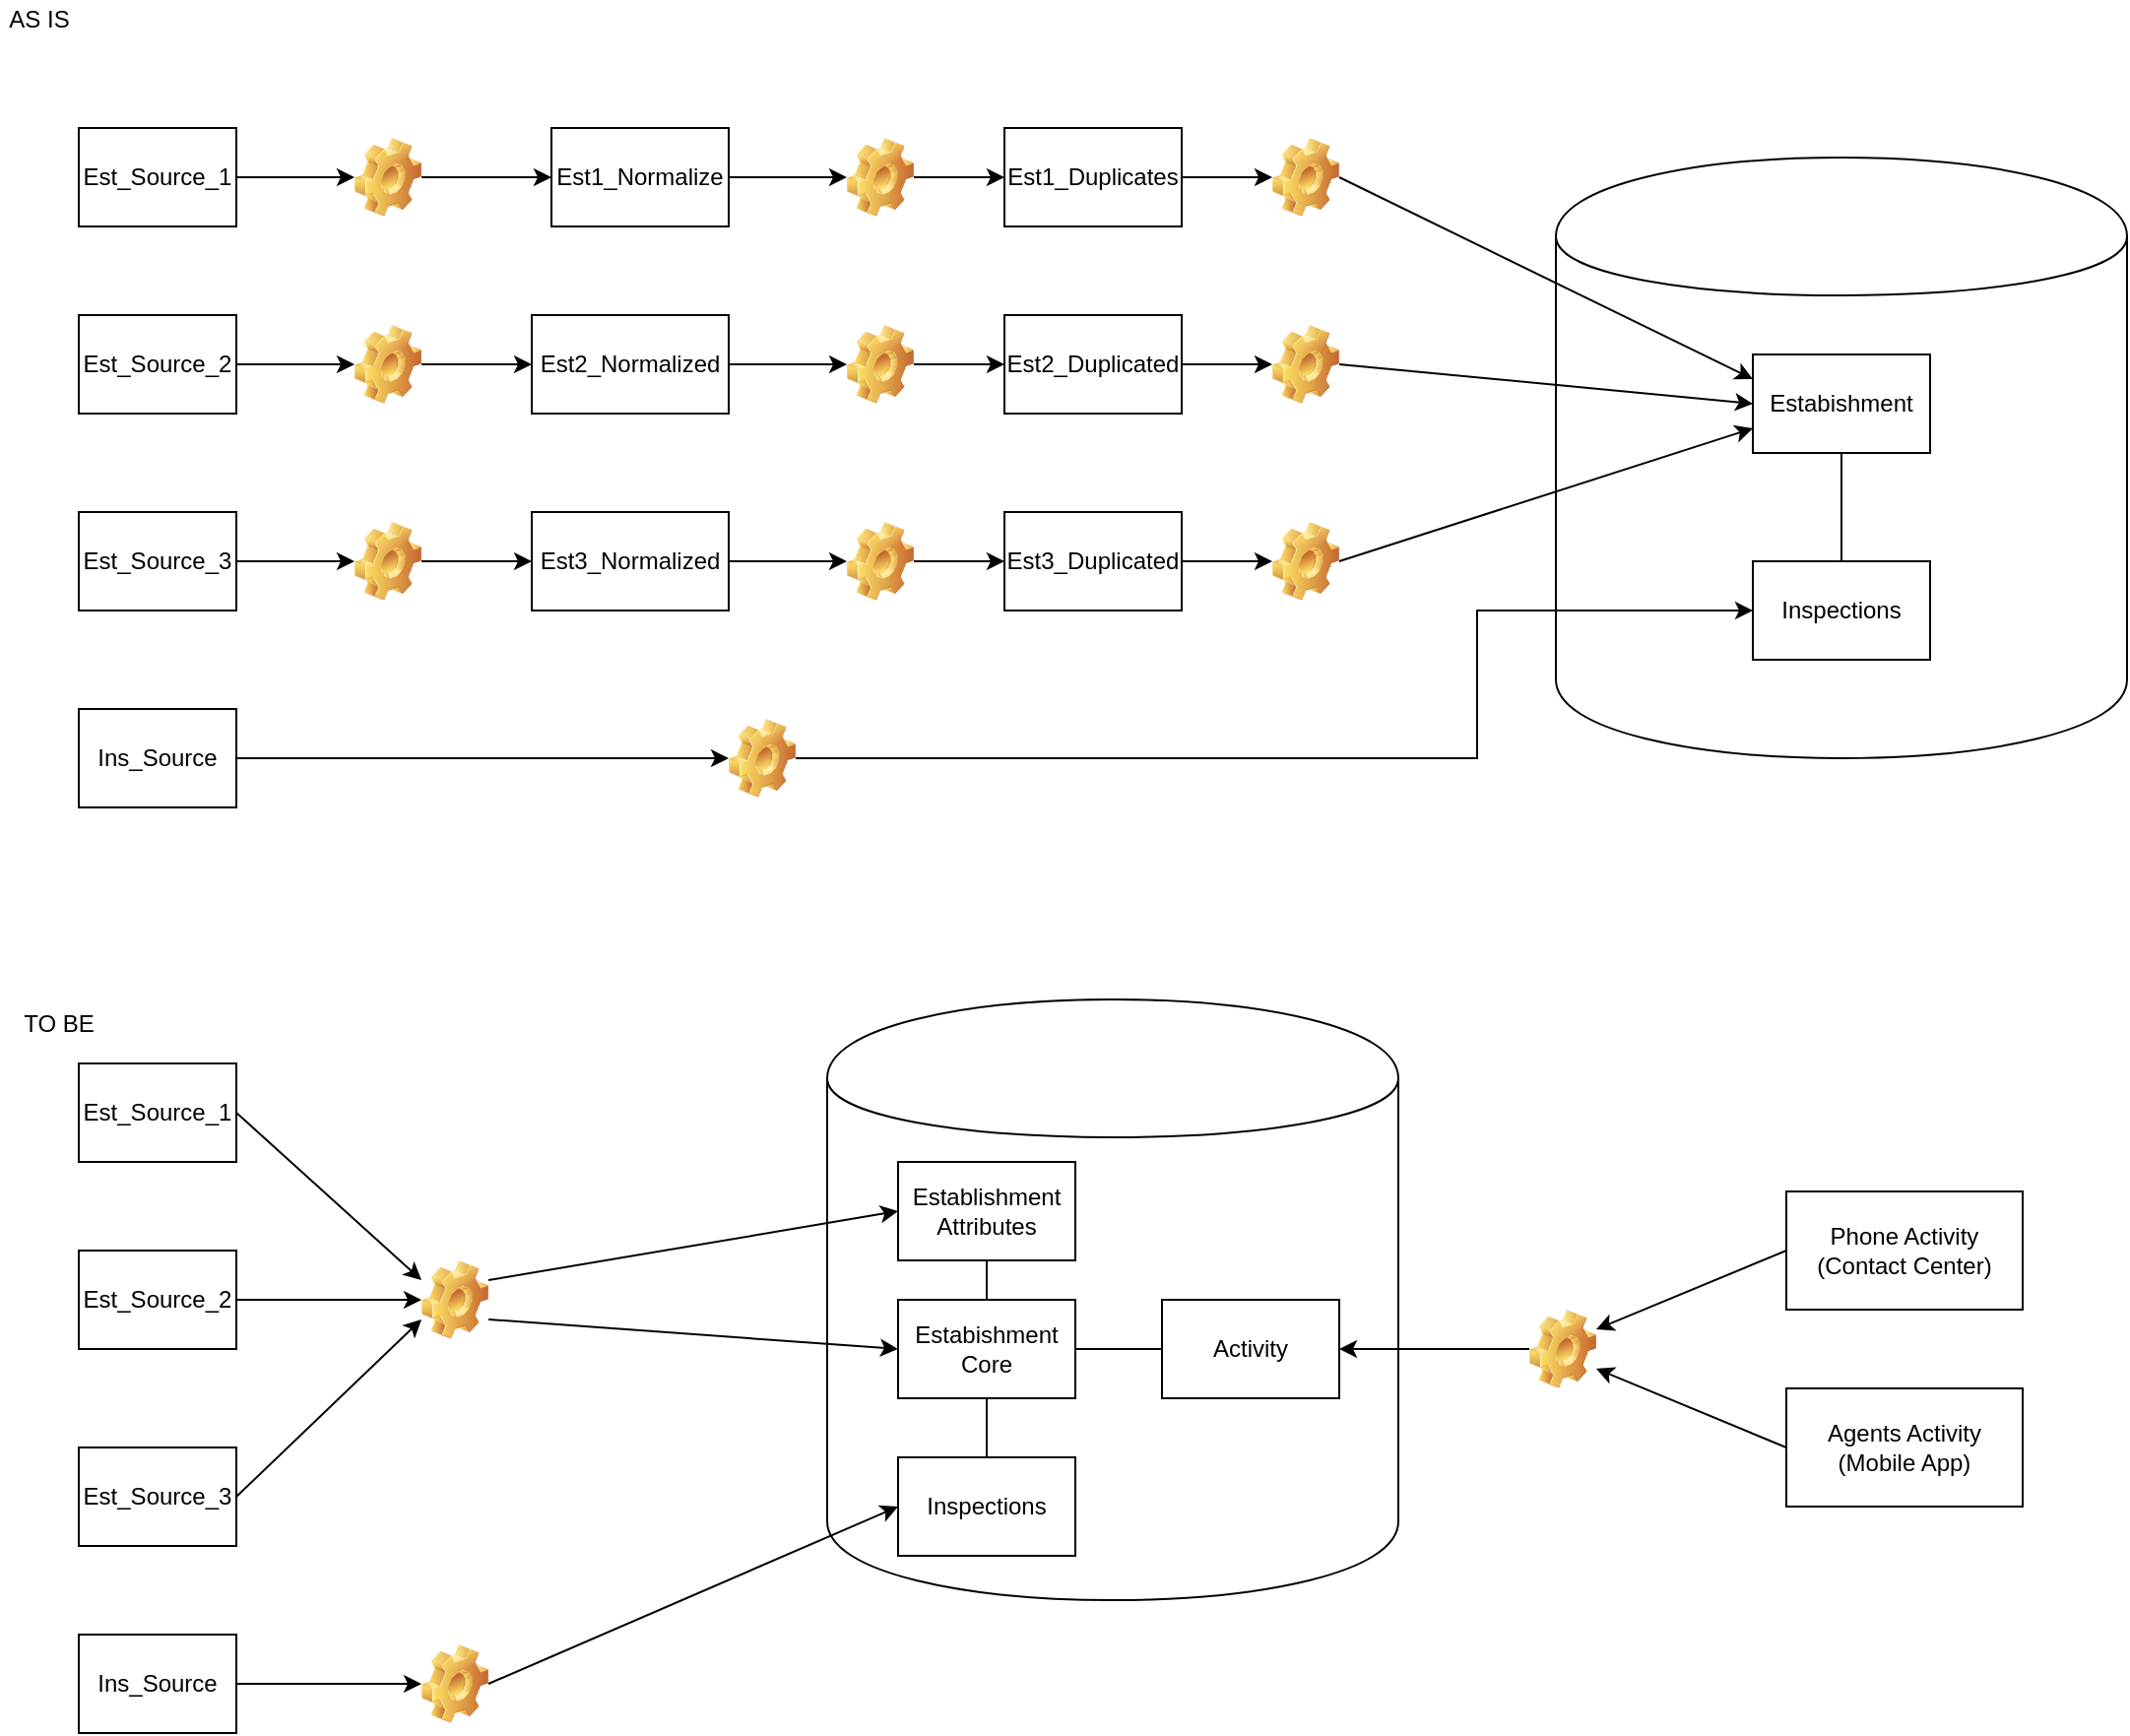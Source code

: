 <mxfile version="10.8.0" type="github"><diagram id="FcbPWO3hTPMSqMUIhL7v" name="Page-1"><mxGraphModel dx="1394" dy="764" grid="1" gridSize="10" guides="1" tooltips="1" connect="1" arrows="1" fold="1" page="1" pageScale="1" pageWidth="2336" pageHeight="1654" math="0" shadow="0"><root><mxCell id="0"/><mxCell id="1" parent="0"/><mxCell id="MAFtI5zOOuRwnrsYpEpx-36" value="" style="shape=cylinder;whiteSpace=wrap;html=1;boundedLbl=1;backgroundOutline=1;" vertex="1" parent="1"><mxGeometry x="510" y="577.5" width="290" height="305" as="geometry"/></mxCell><mxCell id="MAFtI5zOOuRwnrsYpEpx-7" value="" style="shape=cylinder;whiteSpace=wrap;html=1;boundedLbl=1;backgroundOutline=1;" vertex="1" parent="1"><mxGeometry x="880" y="150" width="290" height="305" as="geometry"/></mxCell><mxCell id="r8OZ295nb-trb5OBy19V-5" style="edgeStyle=orthogonalEdgeStyle;rounded=0;orthogonalLoop=1;jettySize=auto;html=1;exitX=1;exitY=0.5;exitDx=0;exitDy=0;entryX=0;entryY=0.5;entryDx=0;entryDy=0;" parent="1" source="r8OZ295nb-trb5OBy19V-1" target="r8OZ295nb-trb5OBy19V-4" edge="1"><mxGeometry relative="1" as="geometry"/></mxCell><mxCell id="r8OZ295nb-trb5OBy19V-1" value="Est_Source_1" style="rounded=0;whiteSpace=wrap;html=1;" parent="1" vertex="1"><mxGeometry x="130" y="135" width="80" height="50" as="geometry"/></mxCell><mxCell id="r8OZ295nb-trb5OBy19V-36" style="edgeStyle=none;rounded=0;orthogonalLoop=1;jettySize=auto;html=1;exitX=1;exitY=0.5;exitDx=0;exitDy=0;entryX=0;entryY=0.5;entryDx=0;entryDy=0;" parent="1" source="r8OZ295nb-trb5OBy19V-2" target="r8OZ295nb-trb5OBy19V-19" edge="1"><mxGeometry relative="1" as="geometry"/></mxCell><mxCell id="r8OZ295nb-trb5OBy19V-2" value="Est_Source_2" style="rounded=0;whiteSpace=wrap;html=1;" parent="1" vertex="1"><mxGeometry x="130" y="230" width="80" height="50" as="geometry"/></mxCell><mxCell id="r8OZ295nb-trb5OBy19V-37" style="edgeStyle=none;rounded=0;orthogonalLoop=1;jettySize=auto;html=1;exitX=1;exitY=0.5;exitDx=0;exitDy=0;entryX=0;entryY=0.5;entryDx=0;entryDy=0;" parent="1" source="r8OZ295nb-trb5OBy19V-3" target="r8OZ295nb-trb5OBy19V-28" edge="1"><mxGeometry relative="1" as="geometry"/></mxCell><mxCell id="r8OZ295nb-trb5OBy19V-3" value="Est_Source_3" style="rounded=0;whiteSpace=wrap;html=1;" parent="1" vertex="1"><mxGeometry x="130" y="330" width="80" height="50" as="geometry"/></mxCell><mxCell id="r8OZ295nb-trb5OBy19V-9" style="edgeStyle=orthogonalEdgeStyle;rounded=0;orthogonalLoop=1;jettySize=auto;html=1;exitX=1;exitY=0.5;exitDx=0;exitDy=0;entryX=0;entryY=0.5;entryDx=0;entryDy=0;" parent="1" source="r8OZ295nb-trb5OBy19V-4" target="r8OZ295nb-trb5OBy19V-6" edge="1"><mxGeometry relative="1" as="geometry"/></mxCell><mxCell id="r8OZ295nb-trb5OBy19V-4" value="" style="shape=image;html=1;verticalLabelPosition=bottom;labelBackgroundColor=#ffffff;verticalAlign=top;imageAspect=1;aspect=fixed;image=img/clipart/Gear_128x128.png" parent="1" vertex="1"><mxGeometry x="270" y="140" width="34" height="40" as="geometry"/></mxCell><mxCell id="r8OZ295nb-trb5OBy19V-12" style="edgeStyle=orthogonalEdgeStyle;rounded=0;orthogonalLoop=1;jettySize=auto;html=1;exitX=1;exitY=0.5;exitDx=0;exitDy=0;entryX=0;entryY=0.5;entryDx=0;entryDy=0;" parent="1" source="r8OZ295nb-trb5OBy19V-6" target="r8OZ295nb-trb5OBy19V-10" edge="1"><mxGeometry relative="1" as="geometry"/></mxCell><mxCell id="r8OZ295nb-trb5OBy19V-6" value="Est1_Normalize" style="rounded=0;whiteSpace=wrap;html=1;" parent="1" vertex="1"><mxGeometry x="370" y="135" width="90" height="50" as="geometry"/></mxCell><mxCell id="r8OZ295nb-trb5OBy19V-15" style="edgeStyle=orthogonalEdgeStyle;rounded=0;orthogonalLoop=1;jettySize=auto;html=1;exitX=1;exitY=0.5;exitDx=0;exitDy=0;" parent="1" source="r8OZ295nb-trb5OBy19V-7" target="r8OZ295nb-trb5OBy19V-14" edge="1"><mxGeometry relative="1" as="geometry"/></mxCell><mxCell id="r8OZ295nb-trb5OBy19V-7" value="Est1_Duplicates" style="rounded=0;whiteSpace=wrap;html=1;" parent="1" vertex="1"><mxGeometry x="600" y="135" width="90" height="50" as="geometry"/></mxCell><mxCell id="MAFtI5zOOuRwnrsYpEpx-6" style="edgeStyle=orthogonalEdgeStyle;rounded=0;orthogonalLoop=1;jettySize=auto;html=1;exitX=0.5;exitY=1;exitDx=0;exitDy=0;entryX=0.5;entryY=0;entryDx=0;entryDy=0;endArrow=none;endFill=0;" edge="1" parent="1" source="r8OZ295nb-trb5OBy19V-8" target="MAFtI5zOOuRwnrsYpEpx-3"><mxGeometry relative="1" as="geometry"/></mxCell><mxCell id="r8OZ295nb-trb5OBy19V-8" value="Estabishment" style="rounded=0;whiteSpace=wrap;html=1;" parent="1" vertex="1"><mxGeometry x="980" y="250" width="90" height="50" as="geometry"/></mxCell><mxCell id="r8OZ295nb-trb5OBy19V-13" style="edgeStyle=orthogonalEdgeStyle;rounded=0;orthogonalLoop=1;jettySize=auto;html=1;exitX=1;exitY=0.5;exitDx=0;exitDy=0;entryX=0;entryY=0.5;entryDx=0;entryDy=0;" parent="1" source="r8OZ295nb-trb5OBy19V-10" target="r8OZ295nb-trb5OBy19V-7" edge="1"><mxGeometry relative="1" as="geometry"/></mxCell><mxCell id="r8OZ295nb-trb5OBy19V-10" value="" style="shape=image;html=1;verticalLabelPosition=bottom;labelBackgroundColor=#ffffff;verticalAlign=top;imageAspect=1;aspect=fixed;image=img/clipart/Gear_128x128.png" parent="1" vertex="1"><mxGeometry x="520" y="140" width="34" height="40" as="geometry"/></mxCell><mxCell id="r8OZ295nb-trb5OBy19V-16" style="rounded=0;orthogonalLoop=1;jettySize=auto;html=1;exitX=1;exitY=0.5;exitDx=0;exitDy=0;entryX=0;entryY=0.25;entryDx=0;entryDy=0;" parent="1" source="r8OZ295nb-trb5OBy19V-14" target="r8OZ295nb-trb5OBy19V-8" edge="1"><mxGeometry relative="1" as="geometry"/></mxCell><mxCell id="r8OZ295nb-trb5OBy19V-14" value="" style="shape=image;html=1;verticalLabelPosition=bottom;labelBackgroundColor=#ffffff;verticalAlign=top;imageAspect=1;aspect=fixed;image=img/clipart/Gear_128x128.png" parent="1" vertex="1"><mxGeometry x="736" y="140" width="34" height="40" as="geometry"/></mxCell><mxCell id="r8OZ295nb-trb5OBy19V-18" style="edgeStyle=orthogonalEdgeStyle;rounded=0;orthogonalLoop=1;jettySize=auto;html=1;exitX=1;exitY=0.5;exitDx=0;exitDy=0;entryX=0;entryY=0.5;entryDx=0;entryDy=0;" parent="1" source="r8OZ295nb-trb5OBy19V-19" target="r8OZ295nb-trb5OBy19V-21" edge="1"><mxGeometry relative="1" as="geometry"/></mxCell><mxCell id="r8OZ295nb-trb5OBy19V-19" value="" style="shape=image;html=1;verticalLabelPosition=bottom;labelBackgroundColor=#ffffff;verticalAlign=top;imageAspect=1;aspect=fixed;image=img/clipart/Gear_128x128.png" parent="1" vertex="1"><mxGeometry x="270" y="235" width="34" height="40" as="geometry"/></mxCell><mxCell id="r8OZ295nb-trb5OBy19V-20" style="edgeStyle=orthogonalEdgeStyle;rounded=0;orthogonalLoop=1;jettySize=auto;html=1;exitX=1;exitY=0.5;exitDx=0;exitDy=0;entryX=0;entryY=0.5;entryDx=0;entryDy=0;" parent="1" source="r8OZ295nb-trb5OBy19V-21" target="r8OZ295nb-trb5OBy19V-25" edge="1"><mxGeometry relative="1" as="geometry"/></mxCell><mxCell id="r8OZ295nb-trb5OBy19V-21" value="Est2_Normalized" style="rounded=0;whiteSpace=wrap;html=1;" parent="1" vertex="1"><mxGeometry x="360" y="230" width="100" height="50" as="geometry"/></mxCell><mxCell id="r8OZ295nb-trb5OBy19V-22" style="edgeStyle=orthogonalEdgeStyle;rounded=0;orthogonalLoop=1;jettySize=auto;html=1;exitX=1;exitY=0.5;exitDx=0;exitDy=0;" parent="1" source="r8OZ295nb-trb5OBy19V-23" target="r8OZ295nb-trb5OBy19V-26" edge="1"><mxGeometry relative="1" as="geometry"/></mxCell><mxCell id="r8OZ295nb-trb5OBy19V-23" value="Est2_Duplicated" style="rounded=0;whiteSpace=wrap;html=1;" parent="1" vertex="1"><mxGeometry x="600" y="230" width="90" height="50" as="geometry"/></mxCell><mxCell id="r8OZ295nb-trb5OBy19V-24" style="edgeStyle=orthogonalEdgeStyle;rounded=0;orthogonalLoop=1;jettySize=auto;html=1;exitX=1;exitY=0.5;exitDx=0;exitDy=0;entryX=0;entryY=0.5;entryDx=0;entryDy=0;" parent="1" source="r8OZ295nb-trb5OBy19V-25" target="r8OZ295nb-trb5OBy19V-23" edge="1"><mxGeometry relative="1" as="geometry"/></mxCell><mxCell id="r8OZ295nb-trb5OBy19V-25" value="" style="shape=image;html=1;verticalLabelPosition=bottom;labelBackgroundColor=#ffffff;verticalAlign=top;imageAspect=1;aspect=fixed;image=img/clipart/Gear_128x128.png" parent="1" vertex="1"><mxGeometry x="520" y="235" width="34" height="40" as="geometry"/></mxCell><mxCell id="r8OZ295nb-trb5OBy19V-38" style="edgeStyle=none;rounded=0;orthogonalLoop=1;jettySize=auto;html=1;exitX=1;exitY=0.5;exitDx=0;exitDy=0;entryX=0;entryY=0.5;entryDx=0;entryDy=0;" parent="1" source="r8OZ295nb-trb5OBy19V-26" target="r8OZ295nb-trb5OBy19V-8" edge="1"><mxGeometry relative="1" as="geometry"/></mxCell><mxCell id="r8OZ295nb-trb5OBy19V-26" value="" style="shape=image;html=1;verticalLabelPosition=bottom;labelBackgroundColor=#ffffff;verticalAlign=top;imageAspect=1;aspect=fixed;image=img/clipart/Gear_128x128.png" parent="1" vertex="1"><mxGeometry x="736" y="235" width="34" height="40" as="geometry"/></mxCell><mxCell id="r8OZ295nb-trb5OBy19V-27" style="edgeStyle=orthogonalEdgeStyle;rounded=0;orthogonalLoop=1;jettySize=auto;html=1;exitX=1;exitY=0.5;exitDx=0;exitDy=0;entryX=0;entryY=0.5;entryDx=0;entryDy=0;" parent="1" source="r8OZ295nb-trb5OBy19V-28" target="r8OZ295nb-trb5OBy19V-30" edge="1"><mxGeometry relative="1" as="geometry"/></mxCell><mxCell id="r8OZ295nb-trb5OBy19V-28" value="" style="shape=image;html=1;verticalLabelPosition=bottom;labelBackgroundColor=#ffffff;verticalAlign=top;imageAspect=1;aspect=fixed;image=img/clipart/Gear_128x128.png" parent="1" vertex="1"><mxGeometry x="270" y="335" width="34" height="40" as="geometry"/></mxCell><mxCell id="r8OZ295nb-trb5OBy19V-29" style="edgeStyle=orthogonalEdgeStyle;rounded=0;orthogonalLoop=1;jettySize=auto;html=1;exitX=1;exitY=0.5;exitDx=0;exitDy=0;entryX=0;entryY=0.5;entryDx=0;entryDy=0;" parent="1" source="r8OZ295nb-trb5OBy19V-30" target="r8OZ295nb-trb5OBy19V-34" edge="1"><mxGeometry relative="1" as="geometry"/></mxCell><mxCell id="r8OZ295nb-trb5OBy19V-30" value="Est3_Normalized" style="rounded=0;whiteSpace=wrap;html=1;" parent="1" vertex="1"><mxGeometry x="360" y="330" width="100" height="50" as="geometry"/></mxCell><mxCell id="r8OZ295nb-trb5OBy19V-31" style="edgeStyle=orthogonalEdgeStyle;rounded=0;orthogonalLoop=1;jettySize=auto;html=1;exitX=1;exitY=0.5;exitDx=0;exitDy=0;" parent="1" source="r8OZ295nb-trb5OBy19V-32" target="r8OZ295nb-trb5OBy19V-35" edge="1"><mxGeometry relative="1" as="geometry"/></mxCell><mxCell id="r8OZ295nb-trb5OBy19V-32" value="Est3_Duplicated" style="rounded=0;whiteSpace=wrap;html=1;" parent="1" vertex="1"><mxGeometry x="600" y="330" width="90" height="50" as="geometry"/></mxCell><mxCell id="r8OZ295nb-trb5OBy19V-33" style="edgeStyle=orthogonalEdgeStyle;rounded=0;orthogonalLoop=1;jettySize=auto;html=1;exitX=1;exitY=0.5;exitDx=0;exitDy=0;entryX=0;entryY=0.5;entryDx=0;entryDy=0;" parent="1" source="r8OZ295nb-trb5OBy19V-34" target="r8OZ295nb-trb5OBy19V-32" edge="1"><mxGeometry relative="1" as="geometry"/></mxCell><mxCell id="r8OZ295nb-trb5OBy19V-34" value="" style="shape=image;html=1;verticalLabelPosition=bottom;labelBackgroundColor=#ffffff;verticalAlign=top;imageAspect=1;aspect=fixed;image=img/clipart/Gear_128x128.png" parent="1" vertex="1"><mxGeometry x="520" y="335" width="34" height="40" as="geometry"/></mxCell><mxCell id="r8OZ295nb-trb5OBy19V-39" style="edgeStyle=none;rounded=0;orthogonalLoop=1;jettySize=auto;html=1;exitX=1;exitY=0.5;exitDx=0;exitDy=0;entryX=0;entryY=0.75;entryDx=0;entryDy=0;" parent="1" source="r8OZ295nb-trb5OBy19V-35" target="r8OZ295nb-trb5OBy19V-8" edge="1"><mxGeometry relative="1" as="geometry"><mxPoint x="820" y="250" as="targetPoint"/></mxGeometry></mxCell><mxCell id="r8OZ295nb-trb5OBy19V-35" value="" style="shape=image;html=1;verticalLabelPosition=bottom;labelBackgroundColor=#ffffff;verticalAlign=top;imageAspect=1;aspect=fixed;image=img/clipart/Gear_128x128.png" parent="1" vertex="1"><mxGeometry x="736" y="335" width="34" height="40" as="geometry"/></mxCell><mxCell id="MAFtI5zOOuRwnrsYpEpx-4" style="edgeStyle=orthogonalEdgeStyle;rounded=0;orthogonalLoop=1;jettySize=auto;html=1;exitX=1;exitY=0.5;exitDx=0;exitDy=0;" edge="1" parent="1" source="MAFtI5zOOuRwnrsYpEpx-1" target="MAFtI5zOOuRwnrsYpEpx-2"><mxGeometry relative="1" as="geometry"/></mxCell><mxCell id="MAFtI5zOOuRwnrsYpEpx-1" value="Ins_Source" style="rounded=0;whiteSpace=wrap;html=1;" vertex="1" parent="1"><mxGeometry x="130" y="430" width="80" height="50" as="geometry"/></mxCell><mxCell id="MAFtI5zOOuRwnrsYpEpx-5" style="edgeStyle=orthogonalEdgeStyle;rounded=0;orthogonalLoop=1;jettySize=auto;html=1;exitX=1;exitY=0.5;exitDx=0;exitDy=0;entryX=0;entryY=0.5;entryDx=0;entryDy=0;" edge="1" parent="1" source="MAFtI5zOOuRwnrsYpEpx-2" target="MAFtI5zOOuRwnrsYpEpx-3"><mxGeometry relative="1" as="geometry"><Array as="points"><mxPoint x="840" y="455"/><mxPoint x="840" y="380"/></Array></mxGeometry></mxCell><mxCell id="MAFtI5zOOuRwnrsYpEpx-2" value="" style="shape=image;html=1;verticalLabelPosition=bottom;labelBackgroundColor=#ffffff;verticalAlign=top;imageAspect=1;aspect=fixed;image=img/clipart/Gear_128x128.png" vertex="1" parent="1"><mxGeometry x="460" y="435" width="34" height="40" as="geometry"/></mxCell><mxCell id="MAFtI5zOOuRwnrsYpEpx-3" value="Inspections" style="rounded=0;whiteSpace=wrap;html=1;" vertex="1" parent="1"><mxGeometry x="980" y="355" width="90" height="50" as="geometry"/></mxCell><mxCell id="MAFtI5zOOuRwnrsYpEpx-8" value="AS IS" style="text;html=1;strokeColor=none;fillColor=none;align=center;verticalAlign=middle;whiteSpace=wrap;rounded=0;" vertex="1" parent="1"><mxGeometry x="90" y="70" width="40" height="20" as="geometry"/></mxCell><mxCell id="MAFtI5zOOuRwnrsYpEpx-9" value="TO BE" style="text;html=1;strokeColor=none;fillColor=none;align=center;verticalAlign=middle;whiteSpace=wrap;rounded=0;" vertex="1" parent="1"><mxGeometry x="100" y="580" width="40" height="20" as="geometry"/></mxCell><mxCell id="MAFtI5zOOuRwnrsYpEpx-17" style="rounded=0;orthogonalLoop=1;jettySize=auto;html=1;exitX=1;exitY=0.5;exitDx=0;exitDy=0;entryX=0;entryY=0.25;entryDx=0;entryDy=0;endArrow=classic;endFill=1;" edge="1" parent="1" source="MAFtI5zOOuRwnrsYpEpx-10" target="MAFtI5zOOuRwnrsYpEpx-15"><mxGeometry relative="1" as="geometry"><mxPoint x="270" y="635" as="targetPoint"/></mxGeometry></mxCell><mxCell id="MAFtI5zOOuRwnrsYpEpx-10" value="Est_Source_1" style="rounded=0;whiteSpace=wrap;html=1;" vertex="1" parent="1"><mxGeometry x="130" y="610" width="80" height="50" as="geometry"/></mxCell><mxCell id="MAFtI5zOOuRwnrsYpEpx-18" style="edgeStyle=orthogonalEdgeStyle;rounded=0;orthogonalLoop=1;jettySize=auto;html=1;exitX=1;exitY=0.5;exitDx=0;exitDy=0;entryX=0;entryY=0.5;entryDx=0;entryDy=0;endArrow=classic;endFill=1;" edge="1" parent="1" source="MAFtI5zOOuRwnrsYpEpx-11" target="MAFtI5zOOuRwnrsYpEpx-15"><mxGeometry relative="1" as="geometry"/></mxCell><mxCell id="MAFtI5zOOuRwnrsYpEpx-11" value="Est_Source_2" style="rounded=0;whiteSpace=wrap;html=1;" vertex="1" parent="1"><mxGeometry x="130" y="705" width="80" height="50" as="geometry"/></mxCell><mxCell id="MAFtI5zOOuRwnrsYpEpx-19" style="rounded=0;orthogonalLoop=1;jettySize=auto;html=1;exitX=1;exitY=0.5;exitDx=0;exitDy=0;entryX=0;entryY=0.75;entryDx=0;entryDy=0;endArrow=classic;endFill=1;" edge="1" parent="1" source="MAFtI5zOOuRwnrsYpEpx-12" target="MAFtI5zOOuRwnrsYpEpx-15"><mxGeometry relative="1" as="geometry"><mxPoint x="270" y="830" as="targetPoint"/></mxGeometry></mxCell><mxCell id="MAFtI5zOOuRwnrsYpEpx-12" value="Est_Source_3" style="rounded=0;whiteSpace=wrap;html=1;" vertex="1" parent="1"><mxGeometry x="130" y="805" width="80" height="50" as="geometry"/></mxCell><mxCell id="MAFtI5zOOuRwnrsYpEpx-27" style="edgeStyle=none;rounded=0;orthogonalLoop=1;jettySize=auto;html=1;exitX=1;exitY=0.25;exitDx=0;exitDy=0;entryX=0;entryY=0.5;entryDx=0;entryDy=0;endArrow=classic;endFill=1;" edge="1" parent="1" source="MAFtI5zOOuRwnrsYpEpx-15" target="MAFtI5zOOuRwnrsYpEpx-22"><mxGeometry relative="1" as="geometry"/></mxCell><mxCell id="MAFtI5zOOuRwnrsYpEpx-43" style="edgeStyle=none;rounded=0;orthogonalLoop=1;jettySize=auto;html=1;entryX=0;entryY=0.5;entryDx=0;entryDy=0;endArrow=classic;endFill=1;exitX=1;exitY=0.75;exitDx=0;exitDy=0;" edge="1" parent="1" source="MAFtI5zOOuRwnrsYpEpx-15" target="MAFtI5zOOuRwnrsYpEpx-39"><mxGeometry relative="1" as="geometry"><mxPoint x="350" y="770" as="sourcePoint"/></mxGeometry></mxCell><mxCell id="MAFtI5zOOuRwnrsYpEpx-15" value="" style="shape=image;html=1;verticalLabelPosition=bottom;labelBackgroundColor=#ffffff;verticalAlign=top;imageAspect=1;aspect=fixed;image=img/clipart/Gear_128x128.png" vertex="1" parent="1"><mxGeometry x="304" y="710" width="34" height="40" as="geometry"/></mxCell><mxCell id="MAFtI5zOOuRwnrsYpEpx-55" style="edgeStyle=none;rounded=0;orthogonalLoop=1;jettySize=auto;html=1;exitX=0.5;exitY=1;exitDx=0;exitDy=0;entryX=0.5;entryY=0;entryDx=0;entryDy=0;endArrow=none;endFill=0;" edge="1" parent="1" source="MAFtI5zOOuRwnrsYpEpx-22" target="MAFtI5zOOuRwnrsYpEpx-39"><mxGeometry relative="1" as="geometry"/></mxCell><mxCell id="MAFtI5zOOuRwnrsYpEpx-22" value="Establishment&lt;br&gt;Attributes&lt;br&gt;" style="rounded=0;whiteSpace=wrap;html=1;" vertex="1" parent="1"><mxGeometry x="546" y="660" width="90" height="50" as="geometry"/></mxCell><mxCell id="MAFtI5zOOuRwnrsYpEpx-56" style="edgeStyle=none;rounded=0;orthogonalLoop=1;jettySize=auto;html=1;exitX=0.5;exitY=1;exitDx=0;exitDy=0;entryX=0.5;entryY=0;entryDx=0;entryDy=0;endArrow=none;endFill=0;" edge="1" parent="1" source="MAFtI5zOOuRwnrsYpEpx-39" target="MAFtI5zOOuRwnrsYpEpx-47"><mxGeometry relative="1" as="geometry"/></mxCell><mxCell id="MAFtI5zOOuRwnrsYpEpx-57" style="edgeStyle=none;rounded=0;orthogonalLoop=1;jettySize=auto;html=1;exitX=1;exitY=0.5;exitDx=0;exitDy=0;entryX=0;entryY=0.5;entryDx=0;entryDy=0;endArrow=none;endFill=0;" edge="1" parent="1" source="MAFtI5zOOuRwnrsYpEpx-39" target="MAFtI5zOOuRwnrsYpEpx-54"><mxGeometry relative="1" as="geometry"/></mxCell><mxCell id="MAFtI5zOOuRwnrsYpEpx-39" value="Estabishment&lt;br&gt;Core&lt;br&gt;" style="rounded=0;whiteSpace=wrap;html=1;" vertex="1" parent="1"><mxGeometry x="546" y="730" width="90" height="50" as="geometry"/></mxCell><mxCell id="MAFtI5zOOuRwnrsYpEpx-44" style="edgeStyle=orthogonalEdgeStyle;rounded=0;orthogonalLoop=1;jettySize=auto;html=1;exitX=1;exitY=0.5;exitDx=0;exitDy=0;" edge="1" parent="1" source="MAFtI5zOOuRwnrsYpEpx-45" target="MAFtI5zOOuRwnrsYpEpx-46"><mxGeometry relative="1" as="geometry"/></mxCell><mxCell id="MAFtI5zOOuRwnrsYpEpx-45" value="Ins_Source" style="rounded=0;whiteSpace=wrap;html=1;" vertex="1" parent="1"><mxGeometry x="130" y="900" width="80" height="50" as="geometry"/></mxCell><mxCell id="MAFtI5zOOuRwnrsYpEpx-48" style="edgeStyle=none;rounded=0;orthogonalLoop=1;jettySize=auto;html=1;exitX=1;exitY=0.5;exitDx=0;exitDy=0;entryX=0;entryY=0.5;entryDx=0;entryDy=0;endArrow=classic;endFill=1;" edge="1" parent="1" source="MAFtI5zOOuRwnrsYpEpx-46" target="MAFtI5zOOuRwnrsYpEpx-47"><mxGeometry relative="1" as="geometry"/></mxCell><mxCell id="MAFtI5zOOuRwnrsYpEpx-46" value="" style="shape=image;html=1;verticalLabelPosition=bottom;labelBackgroundColor=#ffffff;verticalAlign=top;imageAspect=1;aspect=fixed;image=img/clipart/Gear_128x128.png" vertex="1" parent="1"><mxGeometry x="304" y="905" width="34" height="40" as="geometry"/></mxCell><mxCell id="MAFtI5zOOuRwnrsYpEpx-47" value="Inspections" style="rounded=0;whiteSpace=wrap;html=1;" vertex="1" parent="1"><mxGeometry x="546" y="810" width="90" height="50" as="geometry"/></mxCell><mxCell id="MAFtI5zOOuRwnrsYpEpx-52" style="edgeStyle=none;rounded=0;orthogonalLoop=1;jettySize=auto;html=1;exitX=0;exitY=0.5;exitDx=0;exitDy=0;entryX=1;entryY=0.25;entryDx=0;entryDy=0;endArrow=classic;endFill=1;" edge="1" parent="1" source="MAFtI5zOOuRwnrsYpEpx-49" target="MAFtI5zOOuRwnrsYpEpx-51"><mxGeometry relative="1" as="geometry"/></mxCell><mxCell id="MAFtI5zOOuRwnrsYpEpx-49" value="Phone Activity&lt;br&gt;(Contact Center)&lt;br&gt;" style="rounded=0;whiteSpace=wrap;html=1;" vertex="1" parent="1"><mxGeometry x="997" y="675" width="120" height="60" as="geometry"/></mxCell><mxCell id="MAFtI5zOOuRwnrsYpEpx-53" style="edgeStyle=none;rounded=0;orthogonalLoop=1;jettySize=auto;html=1;exitX=0;exitY=0.5;exitDx=0;exitDy=0;entryX=1;entryY=0.75;entryDx=0;entryDy=0;endArrow=classic;endFill=1;" edge="1" parent="1" source="MAFtI5zOOuRwnrsYpEpx-50" target="MAFtI5zOOuRwnrsYpEpx-51"><mxGeometry relative="1" as="geometry"/></mxCell><mxCell id="MAFtI5zOOuRwnrsYpEpx-50" value="Agents Activity&lt;br&gt;(Mobile App)&lt;br&gt;" style="rounded=0;whiteSpace=wrap;html=1;" vertex="1" parent="1"><mxGeometry x="997" y="775" width="120" height="60" as="geometry"/></mxCell><mxCell id="MAFtI5zOOuRwnrsYpEpx-58" style="edgeStyle=none;rounded=0;orthogonalLoop=1;jettySize=auto;html=1;exitX=0;exitY=0.5;exitDx=0;exitDy=0;entryX=1;entryY=0.5;entryDx=0;entryDy=0;endArrow=classic;endFill=1;startArrow=none;startFill=0;" edge="1" parent="1" source="MAFtI5zOOuRwnrsYpEpx-51" target="MAFtI5zOOuRwnrsYpEpx-54"><mxGeometry relative="1" as="geometry"/></mxCell><mxCell id="MAFtI5zOOuRwnrsYpEpx-51" value="" style="shape=image;html=1;verticalLabelPosition=bottom;labelBackgroundColor=#ffffff;verticalAlign=top;imageAspect=1;aspect=fixed;image=img/clipart/Gear_128x128.png" vertex="1" parent="1"><mxGeometry x="866.5" y="735" width="34" height="40" as="geometry"/></mxCell><mxCell id="MAFtI5zOOuRwnrsYpEpx-54" value="Activity" style="rounded=0;whiteSpace=wrap;html=1;" vertex="1" parent="1"><mxGeometry x="680" y="730" width="90" height="50" as="geometry"/></mxCell></root></mxGraphModel></diagram></mxfile>
